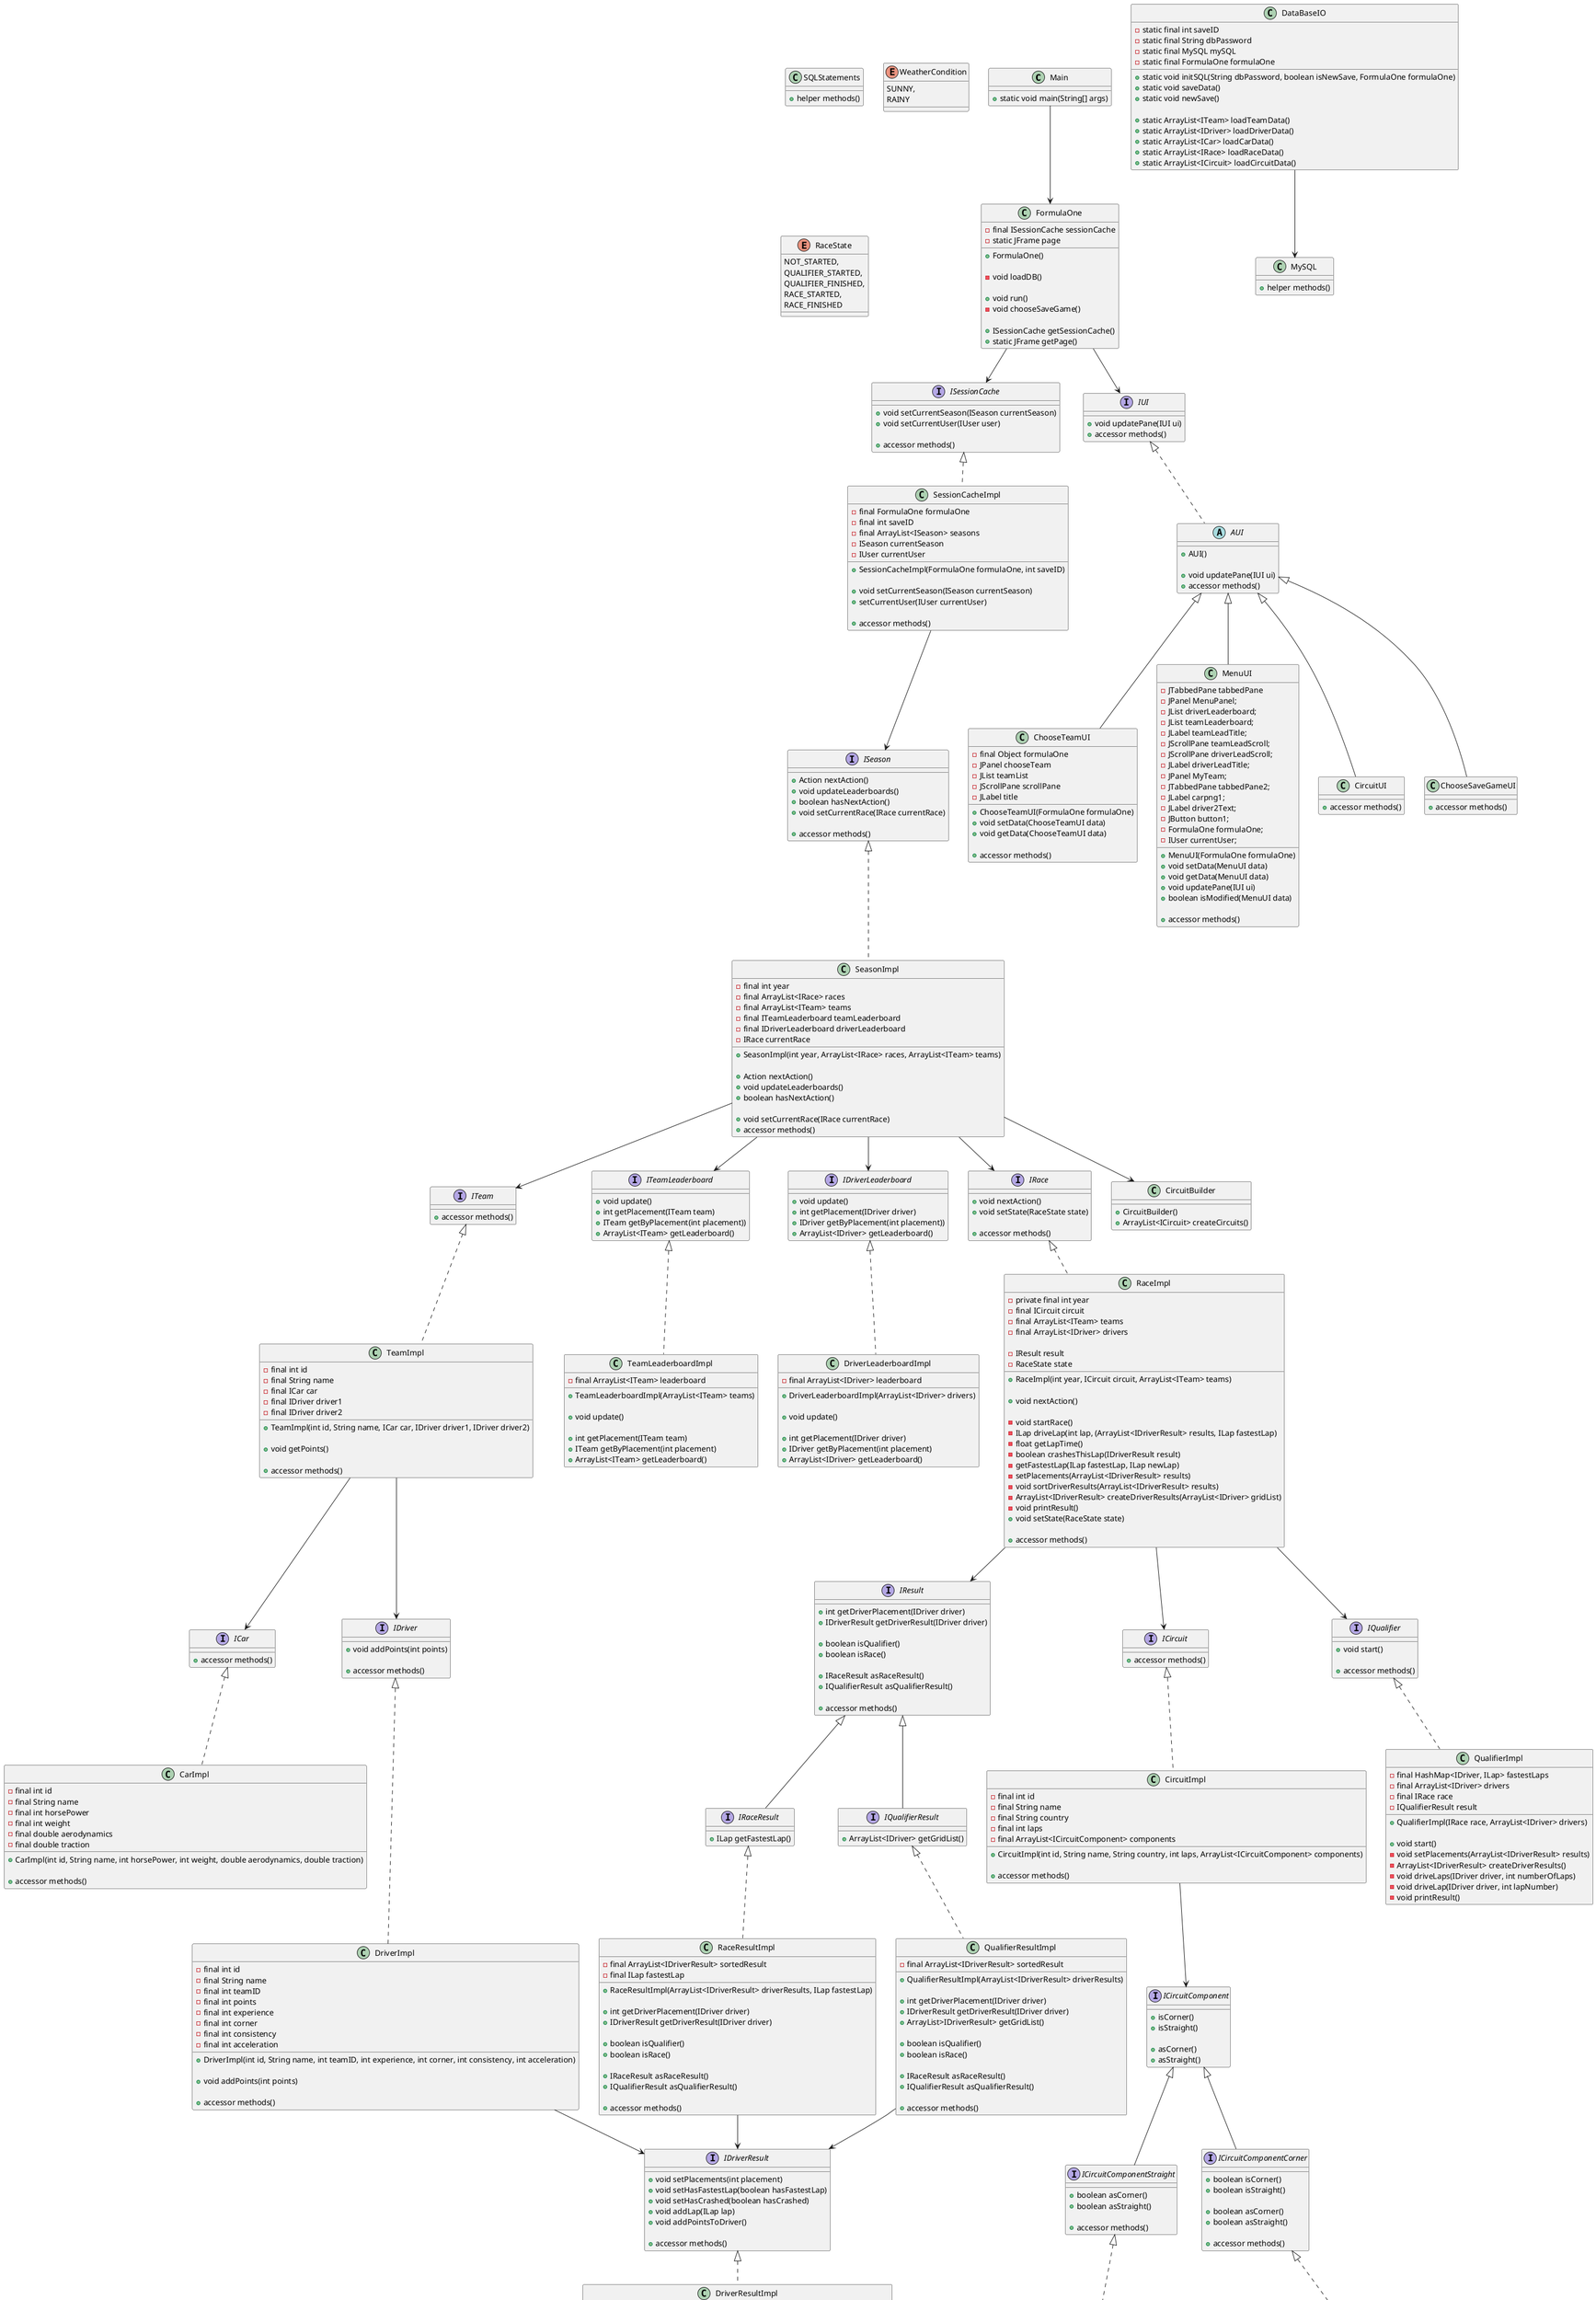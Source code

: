 @startuml

' ******************
' Classes
' ******************

class Main {
    + static void main(String[] args)
}

class FormulaOne {
    - final ISessionCache sessionCache
    - static JFrame page

    + FormulaOne()

    - void loadDB()

    + void run()
    - void chooseSaveGame()

    + ISessionCache getSessionCache()
    + static JFrame getPage()
}

class SessionCacheImpl implements ISessionCache {
    - final FormulaOne formulaOne
    - final int saveID
    - final ArrayList<ISeason> seasons
    - ISeason currentSeason
    - IUser currentUser

    + SessionCacheImpl(FormulaOne formulaOne, int saveID)

    + void setCurrentSeason(ISeason currentSeason)
    + setCurrentUser(IUser currentUser)

    + accessor methods()
}

class SeasonImpl implements ISeason {
    - final int year
    - final ArrayList<IRace> races
    - final ArrayList<ITeam> teams
    - final ITeamLeaderboard teamLeaderboard
    - final IDriverLeaderboard driverLeaderboard
    - IRace currentRace

    + SeasonImpl(int year, ArrayList<IRace> races, ArrayList<ITeam> teams)

    + Action nextAction()
    + void updateLeaderboards()
    + boolean hasNextAction()

    + void setCurrentRace(IRace currentRace)
    + accessor methods()
}

class TeamImpl implements ITeam {
    - final int id
    - final String name
    - final ICar car
    - final IDriver driver1
    - final IDriver driver2



    + TeamImpl(int id, String name, ICar car, IDriver driver1, IDriver driver2)

    + void getPoints()

    + accessor methods()
}

class DriverImpl implements IDriver {
    - final int id
    - final String name
    - final int teamID
    - final int points
    - final int experience
    - final int corner
    - final int consistency
    - final int acceleration

    + DriverImpl(int id, String name, int teamID, int experience, int corner, int consistency, int acceleration)

    + void addPoints(int points)

    + accessor methods()
}

class CarImpl implements ICar {
    - final int id
    - final String name
    - final int horsePower
    - final int weight
    - final double aerodynamics
    - final double traction

    + CarImpl(int id, String name, int horsePower, int weight, double aerodynamics, double traction)

    + accessor methods()
}

class CircuitImpl implements ICircuit {
    - final int id
    - final String name
    - final String country
    - final int laps
    - final ArrayList<ICircuitComponent> components

    + CircuitImpl(int id, String name, String country, int laps, ArrayList<ICircuitComponent> components)

    + accessor methods()
}

class TeamLeaderboardImpl implements ITeamLeaderboard {
    - final ArrayList<ITeam> leaderboard

    + TeamLeaderboardImpl(ArrayList<ITeam> teams)

    + void update()

    + int getPlacement(ITeam team)
    + ITeam getByPlacement(int placement)
    + ArrayList<ITeam> getLeaderboard()
}

class DriverLeaderboardImpl implements IDriverLeaderboard {
    - final ArrayList<IDriver> leaderboard

    + DriverLeaderboardImpl(ArrayList<IDriver> drivers)

    + void update()

    + int getPlacement(IDriver driver)
    + IDriver getByPlacement(int placement)
    + ArrayList<IDriver> getLeaderboard()
}

' ******************
' DataBase Classes
' ******************

class DataBaseIO {
    - static final int saveID
    - static final String dbPassword
    - static final MySQL mySQL
    - static final FormulaOne formulaOne

    + static void initSQL(String dbPassword, boolean isNewSave, FormulaOne formulaOne)
    + static void saveData()
    + static void newSave()

    + static ArrayList<ITeam> loadTeamData()
    + static ArrayList<IDriver> loadDriverData()
    + static ArrayList<ICar> loadCarData()
    + static ArrayList<IRace> loadRaceData()
    + static ArrayList<ICircuit> loadCircuitData()
}

class MySQL {
    + helper methods()
}

class SQLStatements {
    + helper methods()
}

' ******************
' Race Classes
' ******************

class RaceImpl implements IRace {
    - private final int year
    - final ICircuit circuit
    - final ArrayList<ITeam> teams
    - final ArrayList<IDriver> drivers

    - IResult result
    - RaceState state

    + RaceImpl(int year, ICircuit circuit, ArrayList<ITeam> teams)

    + void nextAction()

    - void startRace()
    - ILap driveLap(int lap, (ArrayList<IDriverResult> results, ILap fastestLap)
    - float getLapTime()
    - boolean crashesThisLap(IDriverResult result)
    - getFastestLap(ILap fastestLap, ILap newLap)
    - setPlacements(ArrayList<IDriverResult> results)
    - void sortDriverResults(ArrayList<IDriverResult> results)
    - ArrayList<IDriverResult> createDriverResults(ArrayList<IDriver> gridList)
    - void printResult()
    + void setState(RaceState state)

    + accessor methods()
}

class RaceResultImpl implements IRaceResult {
    - final ArrayList<IDriverResult> sortedResult
    - final ILap fastestLap

    + RaceResultImpl(ArrayList<IDriverResult> driverResults, ILap fastestLap)

    + int getDriverPlacement(IDriver driver)
    + IDriverResult getDriverResult(IDriver driver)

    + boolean isQualifier()
    + boolean isRace()

    + IRaceResult asRaceResult()
    + IQualifierResult asQualifierResult()

    + accessor methods()
}

class QualifierImpl implements IQualifier {
    - final HashMap<IDriver, ILap> fastestLaps
    - final ArrayList<IDriver> drivers
    - final IRace race
    - IQualifierResult result

    + QualifierImpl(IRace race, ArrayList<IDriver> drivers)

    + void start()
    - void setPlacements(ArrayList<IDriverResult> results)
    - ArrayList<IDriverResult> createDriverResults()
    - void driveLaps(IDriver driver, int numberOfLaps)
    - void driveLap(IDriver driver, int lapNumber)
    - void printResult()



}

class QualifierResultImpl implements IQualifierResult {
    - final ArrayList<IDriverResult> sortedResult

    + QualifierResultImpl(ArrayList<IDriverResult> driverResults)

    + int getDriverPlacement(IDriver driver)
    + IDriverResult getDriverResult(IDriver driver)
    + ArrayList>IDriverResult> getGridList()

    + boolean isQualifier()
    + boolean isRace()

    + IRaceResult asRaceResult()
    + IQualifierResult asQualifierResult()

    + accessor methods()
}

class DriverResultImpl implements IDriverResult {
    - final IRace race
    - final IDriver driver
    - final ArrayList<ILap> laps
    - final boolean isRace
    - float time
    - boolean hasCrashed

    - int placement
    - int points
    - boolean hasFastestLap

    + DriverResultImpl(IRace race, IDriver driver, ArrayList<Ilap> laps, boolean isRace)

    + void setPlacement(int placement)
    + void setHasFastestLap(boolean hasFastestLap)
    + void setHasCrashed(boolean hasCrashed)
    + void addLap(ILap lap)
    + void addPointsToDriver(int points)


    + accessor methods()
}

class LapImpl implements ILap {
    - final IRace race
    - final IDriver driver
    - final int lapNumber
    - final float time

    + Lap(IRace race, IDriver driver, int lapNumber, float time)

    + accessor methods()
}

' ******************
' Circuit Classes
' ******************

class CircuitComponentCornerImpl implements ICircuitComponentCorner {
    - final int radius
    - final int angle
    - final Direction from
    - final Direction to

    + CircuitComponentCornerImpl(int radius, int angle, Direction from, Direction to)

    + accessor methods()
}

class CircuitComponentStraightImpl implements ICircuitComponentStraight {
    - final int length
    - final Direction from
    - final Direction to

    + CircuitComponentStraightImpl(int length, Direction from, Direction to)

    + accessor methods()
}

class CircuitBuilder {

  + CircuitBuilder()
  + ArrayList<ICircuit> createCircuits()
  }


' ******************
' UI Classes
' ******************

class ChooseSaveGameUI extends AUI {
    + accessor methods()
}

class ChooseTeamUI extends AUI {
    - final Object formulaOne
    - JPanel chooseTeam
    - JList teamList
    - JScrollPane scrollPane
    - JLabel title

    + ChooseTeamUI(FormulaOne formulaOne)
    + void setData(ChooseTeamUI data)
    + void getData(ChooseTeamUI data)

    + accessor methods()
}

class MenuUI extends AUI {
    - JTabbedPane tabbedPane
    - JPanel MenuPanel;
    - JList driverLeaderboard;
    - JList teamLeaderboard;
    - JLabel teamLeadTitle;
    - JScrollPane teamLeadScroll;
    - JScrollPane driverLeadScroll;
    - JLabel driverLeadTitle;
    - JPanel MyTeam;
    - JTabbedPane tabbedPane2;
    - JLabel carpng1;
    - JLabel driver2Text;
    - JButton button1;
    - FormulaOne formulaOne;
    - IUser currentUser;

    + MenuUI(FormulaOne formulaOne)
    + void setData(MenuUI data)
    + void getData(MenuUI data)
    + void updatePane(IUI ui)
    + boolean isModified(MenuUI data)

    +accessor methods()
}

class CircuitUI extends AUI {
    + accessor methods()
}

' ******************
' Abstract Classes
' ******************

abstract class AUI implements IUI {
    + AUI()

    + void updatePane(IUI ui)
    + accessor methods()
}

' ******************
' Interfaces
' ******************

interface ITeam {
    + accessor methods()
}

interface IDriver {
    + void addPoints(int points)

    + accessor methods()
}

interface ICar {
    + accessor methods()
}

interface ISessionCache {
    + void setCurrentSeason(ISeason currentSeason)
    + void setCurrentUser(IUser user)

    + accessor methods()
}

interface ISeason {
    + Action nextAction()
    + void updateLeaderboards()
    + boolean hasNextAction()
    + void setCurrentRace(IRace currentRace)

    + accessor methods()
}

interface IRace {
    + void nextAction()
    + void setState(RaceState state)

    + accessor methods()
}

interface ICircuit {
    + accessor methods()
}

interface ICircuitComponent {

    + isCorner()
    + isStraight()

    + asCorner()
    + asStraight()


}

interface ICircuitComponentCorner extends ICircuitComponent {

+ boolean isCorner()
+ boolean isStraight()

+ boolean asCorner()
+ boolean asStraight()

+ accessor methods()

}

interface ICircuitComponentStraight extends ICircuitComponent {

+ boolean asCorner()
+ boolean asStraight()

+ accessor methods()
}

interface IResult {
    + int getDriverPlacement(IDriver driver)
    + IDriverResult getDriverResult(IDriver driver)

    + boolean isQualifier()
    + boolean isRace()

    + IRaceResult asRaceResult()
    + IQualifierResult asQualifierResult()

    + accessor methods()
}

interface IRaceResult extends IResult {
    + ILap getFastestLap()
}

interface IQualifier {
    + void start()

    + accessor methods()
}

interface IQualifierResult extends IResult {
    + ArrayList<IDriver> getGridList()
}

interface IDriverResult {
    + void setPlacements(int placement)
    + void setHasFastestLap(boolean hasFastestLap)
    + void setHasCrashed(boolean hasCrashed)
    + void addLap(ILap lap)
    + void addPointsToDriver()

    + accessor methods()
}

interface ILap {
    + accessor methods()
}

interface IDriverLeaderboard {
    + void update()
    + int getPlacement(IDriver driver)
    + IDriver getByPlacement(int placement))
    + ArrayList<IDriver> getLeaderboard()
}

interface ITeamLeaderboard {
    + void update()
    + int getPlacement(ITeam team)
    + ITeam getByPlacement(int placement))
    + ArrayList<ITeam> getLeaderboard()
}

interface IUI {
    + void updatePane(IUI ui)
    + accessor methods()

}

' ******************
' Enums
' ******************

enum WeatherCondition {
    SUNNY,
    RAINY
}

enum RaceState {
    NOT_STARTED,
    QUALIFIER_STARTED,
    QUALIFIER_FINISHED,
    RACE_STARTED,
    RACE_FINISHED
}

' ******************
' Relations
' ******************

Main --> FormulaOne

FormulaOne --> ISessionCache
FormulaOne --> IUI

SessionCacheImpl --> ISeason

SeasonImpl --> ITeam
SeasonImpl --> IRace
SeasonImpl --> ITeamLeaderboard
SeasonImpl --> IDriverLeaderboard
SeasonImpl --> CircuitBuilder

RaceImpl --> ICircuit
RaceImpl --> IResult
RaceImpl --> IQualifier
RaceResultImpl --> IDriverResult
QualifierResultImpl --> IDriverResult
DriverImpl --> IDriverResult

DriverResultImpl --> ILap

TeamImpl --> ICar
TeamImpl --> IDriver

CircuitImpl --> ICircuitComponent

DataBaseIO --> MySQL

@enduml